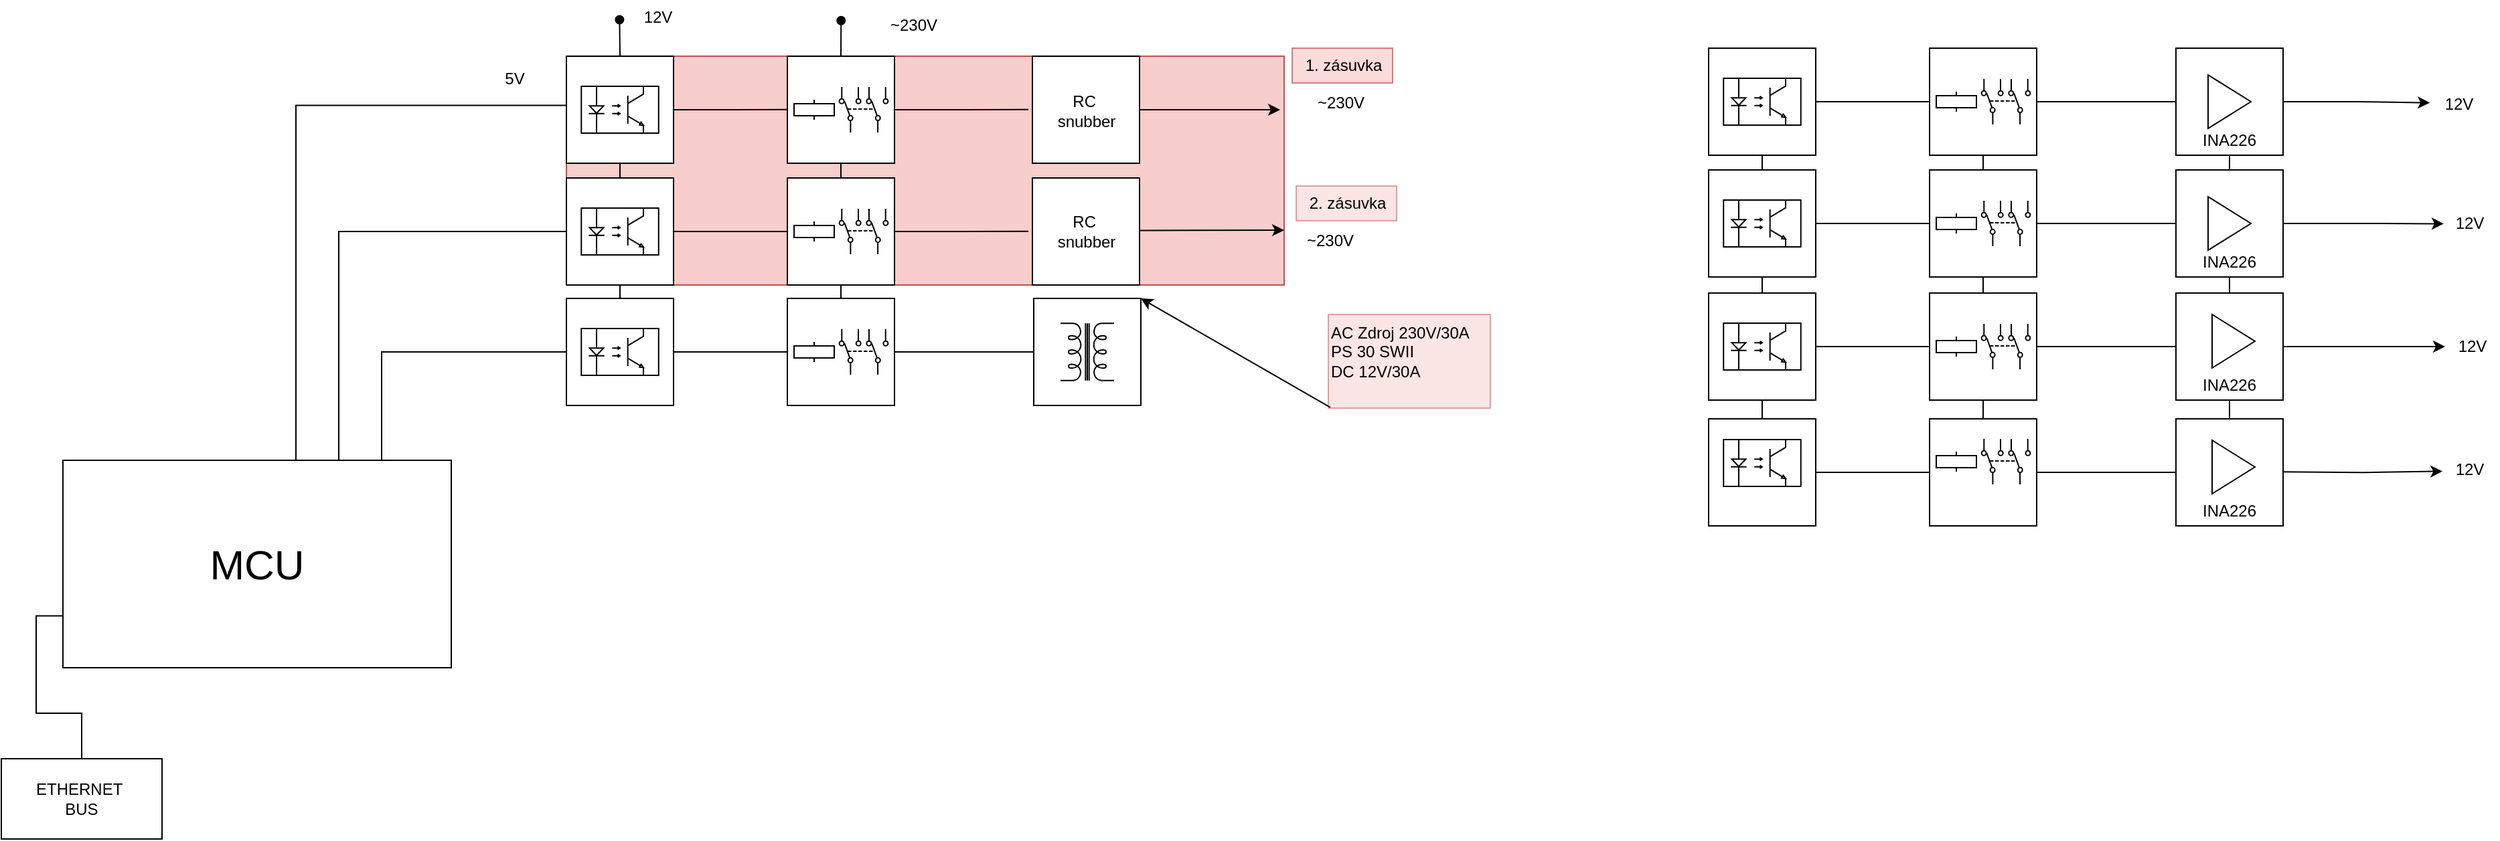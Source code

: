 <mxfile version="24.7.17">
  <diagram name="Page-1" id="7e0a89b8-554c-2b80-1dc8-d5c74ca68de4">
    <mxGraphModel dx="1257" dy="669" grid="0" gridSize="5" guides="1" tooltips="1" connect="1" arrows="0" fold="1" page="1" pageScale="1" pageWidth="1169" pageHeight="827" background="none" math="0" shadow="0">
      <root>
        <mxCell id="0" />
        <mxCell id="1" parent="0" />
        <mxCell id="zCNBRzlEJY0I-tMyIhnu-88" value="~230V" style="text;html=1;align=center;verticalAlign=middle;resizable=0;points=[];autosize=1;strokeColor=none;fillColor=none;" parent="1" vertex="1">
          <mxGeometry x="662" y="10" width="55" height="30" as="geometry" />
        </mxCell>
        <mxCell id="zCNBRzlEJY0I-tMyIhnu-90" value="~230V" style="text;html=1;align=center;verticalAlign=middle;resizable=0;points=[];autosize=1;strokeColor=none;fillColor=none;" parent="1" vertex="1">
          <mxGeometry x="981" y="68" width="55" height="30" as="geometry" />
        </mxCell>
        <mxCell id="zCNBRzlEJY0I-tMyIhnu-91" value="~230V" style="text;html=1;align=center;verticalAlign=middle;resizable=0;points=[];autosize=1;strokeColor=none;fillColor=none;" parent="1" vertex="1">
          <mxGeometry x="973.5" y="171" width="55" height="30" as="geometry" />
        </mxCell>
        <mxCell id="b3g8-nZqgv8whA5xBUex-9" value="ETHERNET&amp;nbsp;&lt;br&gt;BUS" style="rounded=0;whiteSpace=wrap;html=1;" parent="1" vertex="1">
          <mxGeometry x="9" y="573" width="120" height="60" as="geometry" />
        </mxCell>
        <mxCell id="b3g8-nZqgv8whA5xBUex-12" value="5V" style="text;html=1;align=center;verticalAlign=middle;resizable=0;points=[];autosize=1;strokeColor=none;fillColor=none;" parent="1" vertex="1">
          <mxGeometry x="374" y="50" width="35" height="30" as="geometry" />
        </mxCell>
        <mxCell id="EAk1uLRLOfNb_ForU7wT-3" value="1. zásuvka" style="text;html=1;align=center;verticalAlign=middle;resizable=0;points=[];autosize=1;strokeColor=#b85450;fillColor=#f8cecc;opacity=70;" parent="1" vertex="1">
          <mxGeometry x="973" y="42" width="75" height="26" as="geometry" />
        </mxCell>
        <mxCell id="EAk1uLRLOfNb_ForU7wT-15" value="2. zásuvka" style="text;html=1;align=center;verticalAlign=middle;resizable=0;points=[];autosize=1;strokeColor=#b85450;fillColor=#f8cecc;opacity=50;" parent="1" vertex="1">
          <mxGeometry x="976" y="145" width="75" height="26" as="geometry" />
        </mxCell>
        <mxCell id="EAk1uLRLOfNb_ForU7wT-84" value="AC Zdroj 230V/30A&lt;br&gt;PS 30 SWII&lt;br&gt;DC 12V&lt;span style=&quot;background-color: initial;&quot;&gt;/30A&lt;/span&gt;&lt;div&gt;&lt;div&gt;&lt;br&gt;&lt;/div&gt;&lt;/div&gt;" style="text;html=1;align=left;verticalAlign=middle;resizable=0;points=[];autosize=1;strokeColor=#b85450;fillColor=#f8cecc;opacity=50;" parent="1" vertex="1">
          <mxGeometry x="1000" y="241" width="121" height="70" as="geometry" />
        </mxCell>
        <mxCell id="EAk1uLRLOfNb_ForU7wT-87" value="" style="endArrow=classic;html=1;rounded=0;exitX=0.012;exitY=0.992;exitDx=0;exitDy=0;exitPerimeter=0;entryX=1;entryY=0;entryDx=0;entryDy=0;" parent="1" source="EAk1uLRLOfNb_ForU7wT-84" target="PkqFtLTbCZEIP-2vwFzs-451" edge="1">
          <mxGeometry width="50" height="50" relative="1" as="geometry">
            <mxPoint x="745" y="400" as="sourcePoint" />
            <mxPoint x="816" y="365" as="targetPoint" />
          </mxGeometry>
        </mxCell>
        <mxCell id="PkqFtLTbCZEIP-2vwFzs-173" value="" style="group" parent="1" vertex="1" connectable="0">
          <mxGeometry x="1449" y="319" width="80" height="80" as="geometry" />
        </mxCell>
        <mxCell id="PkqFtLTbCZEIP-2vwFzs-174" value="" style="whiteSpace=wrap;html=1;aspect=fixed;" parent="PkqFtLTbCZEIP-2vwFzs-173" vertex="1">
          <mxGeometry width="80" height="80" as="geometry" />
        </mxCell>
        <mxCell id="PkqFtLTbCZEIP-2vwFzs-175" value="" style="pointerEvents=1;verticalLabelPosition=bottom;shadow=0;dashed=0;align=center;html=1;verticalAlign=top;shape=mxgraph.electrical.electro-mechanical.dpdt3;elSwitchState=1;rotation=-90;" parent="PkqFtLTbCZEIP-2vwFzs-173" vertex="1">
          <mxGeometry x="40" y="13.83" width="34" height="36.34" as="geometry" />
        </mxCell>
        <mxCell id="PkqFtLTbCZEIP-2vwFzs-176" value="" style="pointerEvents=1;verticalLabelPosition=bottom;shadow=0;dashed=0;align=center;html=1;verticalAlign=top;shape=mxgraph.electrical.electro-mechanical.relay_coil;" parent="PkqFtLTbCZEIP-2vwFzs-173" vertex="1">
          <mxGeometry x="5" y="24.5" width="30" height="15" as="geometry" />
        </mxCell>
        <mxCell id="PkqFtLTbCZEIP-2vwFzs-356" style="edgeStyle=orthogonalEdgeStyle;rounded=0;orthogonalLoop=1;jettySize=auto;html=1;exitX=0.67;exitY=0;exitDx=0;exitDy=0;exitPerimeter=0;entryX=0;entryY=0.5;entryDx=0;entryDy=0;endArrow=none;endFill=0;" parent="1" source="PkqFtLTbCZEIP-2vwFzs-351" target="zCNBRzlEJY0I-tMyIhnu-33" edge="1">
          <mxGeometry relative="1" as="geometry">
            <Array as="points">
              <mxPoint x="261" y="350" />
              <mxPoint x="261" y="179" />
            </Array>
          </mxGeometry>
        </mxCell>
        <mxCell id="PkqFtLTbCZEIP-2vwFzs-359" style="edgeStyle=orthogonalEdgeStyle;rounded=0;orthogonalLoop=1;jettySize=auto;html=1;exitX=0.56;exitY=0;exitDx=0;exitDy=0;exitPerimeter=0;endArrow=none;endFill=0;entryX=-0.003;entryY=0.46;entryDx=0;entryDy=0;entryPerimeter=0;" parent="1" source="PkqFtLTbCZEIP-2vwFzs-351" target="zCNBRzlEJY0I-tMyIhnu-29" edge="1">
          <mxGeometry relative="1" as="geometry">
            <mxPoint x="470" y="95" as="targetPoint" />
            <Array as="points">
              <mxPoint x="229" y="85" />
            </Array>
          </mxGeometry>
        </mxCell>
        <mxCell id="PkqFtLTbCZEIP-2vwFzs-360" style="edgeStyle=orthogonalEdgeStyle;rounded=0;orthogonalLoop=1;jettySize=auto;html=1;exitX=0.78;exitY=0;exitDx=0;exitDy=0;exitPerimeter=0;entryX=0;entryY=0.5;entryDx=0;entryDy=0;endArrow=none;endFill=0;" parent="1" source="PkqFtLTbCZEIP-2vwFzs-351" target="PkqFtLTbCZEIP-2vwFzs-454" edge="1">
          <mxGeometry relative="1" as="geometry">
            <Array as="points">
              <mxPoint x="293" y="350" />
              <mxPoint x="293" y="269" />
            </Array>
          </mxGeometry>
        </mxCell>
        <mxCell id="PkqFtLTbCZEIP-2vwFzs-351" value="&lt;font style=&quot;font-size: 31px;&quot;&gt;MCU&lt;/font&gt;" style="rounded=0;whiteSpace=wrap;html=1;points=[[0,0,0,0,0],[0,0.25,0,0,0],[0,0.5,0,0,0],[0,0.75,0,0,0],[0,1,0,0,0],[0.11,0,0,0,0],[0.11,1,0,0,0],[0.22,0,0,0,0],[0.22,1,0,0,0],[0.33,0,0,0,0],[0.33,1,0,0,0],[0.44,0,0,0,0],[0.44,1,0,0,0],[0.56,0,0,0,0],[0.56,1,0,0,0],[0.67,0,0,0,0],[0.67,1,0,0,0],[0.78,0,0,0,0],[0.78,1,0,0,0],[0.89,0,0,0,0],[0.89,1,0,0,0],[1,0,0,0,0],[1,0.25,0,0,0],[1,0.5,0,0,0],[1,0.75,0,0,0],[1,1,0,0,0]];" parent="1" vertex="1">
          <mxGeometry x="55" y="350" width="290" height="155" as="geometry" />
        </mxCell>
        <mxCell id="PkqFtLTbCZEIP-2vwFzs-352" style="edgeStyle=orthogonalEdgeStyle;rounded=0;orthogonalLoop=1;jettySize=auto;html=1;exitX=0.5;exitY=0;exitDx=0;exitDy=0;entryX=0;entryY=0.75;entryDx=0;entryDy=0;entryPerimeter=0;endArrow=none;endFill=0;" parent="1" source="b3g8-nZqgv8whA5xBUex-9" target="PkqFtLTbCZEIP-2vwFzs-351" edge="1">
          <mxGeometry relative="1" as="geometry" />
        </mxCell>
        <mxCell id="PkqFtLTbCZEIP-2vwFzs-162" value="&lt;br&gt;&lt;br&gt;&lt;br&gt;&lt;br&gt;INA226" style="whiteSpace=wrap;html=1;aspect=fixed;" parent="1" vertex="1">
          <mxGeometry x="1633" y="319" width="80" height="80" as="geometry" />
        </mxCell>
        <mxCell id="PkqFtLTbCZEIP-2vwFzs-450" value="" style="group" parent="1" vertex="1" connectable="0">
          <mxGeometry x="780" y="229" width="80" height="80" as="geometry" />
        </mxCell>
        <mxCell id="PkqFtLTbCZEIP-2vwFzs-451" value="" style="whiteSpace=wrap;html=1;aspect=fixed;" parent="PkqFtLTbCZEIP-2vwFzs-450" vertex="1">
          <mxGeometry width="80" height="80" as="geometry" />
        </mxCell>
        <mxCell id="PkqFtLTbCZEIP-2vwFzs-452" value="" style="pointerEvents=1;verticalLabelPosition=bottom;shadow=0;dashed=0;align=center;html=1;verticalAlign=top;shape=mxgraph.electrical.inductors.transformer_2;rotation=-90;" parent="PkqFtLTbCZEIP-2vwFzs-450" vertex="1">
          <mxGeometry x="18.66" y="20" width="42.67" height="40" as="geometry" />
        </mxCell>
        <mxCell id="PkqFtLTbCZEIP-2vwFzs-453" value="" style="group" parent="1" vertex="1" connectable="0">
          <mxGeometry x="431" y="229" width="80" height="80" as="geometry" />
        </mxCell>
        <mxCell id="PkqFtLTbCZEIP-2vwFzs-454" value="" style="whiteSpace=wrap;html=1;aspect=fixed;" parent="PkqFtLTbCZEIP-2vwFzs-453" vertex="1">
          <mxGeometry width="80" height="80" as="geometry" />
        </mxCell>
        <mxCell id="PkqFtLTbCZEIP-2vwFzs-455" value="" style="verticalLabelPosition=bottom;shadow=0;dashed=0;align=center;html=1;verticalAlign=top;shape=mxgraph.electrical.opto_electronics.opto-coupler;" parent="PkqFtLTbCZEIP-2vwFzs-453" vertex="1">
          <mxGeometry x="11.13" y="22.5" width="57.75" height="35" as="geometry" />
        </mxCell>
        <mxCell id="PkqFtLTbCZEIP-2vwFzs-456" value="" style="group" parent="1" vertex="1" connectable="0">
          <mxGeometry x="596" y="229" width="80" height="80" as="geometry" />
        </mxCell>
        <mxCell id="PkqFtLTbCZEIP-2vwFzs-457" value="" style="whiteSpace=wrap;html=1;aspect=fixed;" parent="PkqFtLTbCZEIP-2vwFzs-456" vertex="1">
          <mxGeometry width="80" height="80" as="geometry" />
        </mxCell>
        <mxCell id="PkqFtLTbCZEIP-2vwFzs-458" value="" style="pointerEvents=1;verticalLabelPosition=bottom;shadow=0;dashed=0;align=center;html=1;verticalAlign=top;shape=mxgraph.electrical.electro-mechanical.dpdt3;elSwitchState=1;rotation=-90;" parent="PkqFtLTbCZEIP-2vwFzs-456" vertex="1">
          <mxGeometry x="40" y="21.83" width="34" height="36.34" as="geometry" />
        </mxCell>
        <mxCell id="PkqFtLTbCZEIP-2vwFzs-459" value="" style="pointerEvents=1;verticalLabelPosition=bottom;shadow=0;dashed=0;align=center;html=1;verticalAlign=top;shape=mxgraph.electrical.electro-mechanical.relay_coil;" parent="PkqFtLTbCZEIP-2vwFzs-456" vertex="1">
          <mxGeometry x="5" y="32.5" width="30" height="15" as="geometry" />
        </mxCell>
        <mxCell id="PkqFtLTbCZEIP-2vwFzs-460" style="edgeStyle=orthogonalEdgeStyle;rounded=0;orthogonalLoop=1;jettySize=auto;html=1;entryX=0;entryY=0.5;entryDx=0;entryDy=0;endArrow=none;endFill=0;" parent="1" source="PkqFtLTbCZEIP-2vwFzs-454" target="PkqFtLTbCZEIP-2vwFzs-457" edge="1">
          <mxGeometry relative="1" as="geometry" />
        </mxCell>
        <mxCell id="PkqFtLTbCZEIP-2vwFzs-461" style="edgeStyle=orthogonalEdgeStyle;rounded=0;orthogonalLoop=1;jettySize=auto;html=1;entryX=0;entryY=0.5;entryDx=0;entryDy=0;endArrow=none;endFill=0;" parent="1" source="PkqFtLTbCZEIP-2vwFzs-457" target="PkqFtLTbCZEIP-2vwFzs-451" edge="1">
          <mxGeometry relative="1" as="geometry" />
        </mxCell>
        <mxCell id="PkqFtLTbCZEIP-2vwFzs-462" value="" style="group" parent="1" vertex="1" connectable="0">
          <mxGeometry x="1284" y="42" width="100" height="80" as="geometry" />
        </mxCell>
        <mxCell id="PkqFtLTbCZEIP-2vwFzs-463" value="" style="whiteSpace=wrap;html=1;aspect=fixed;" parent="PkqFtLTbCZEIP-2vwFzs-462" vertex="1">
          <mxGeometry width="80" height="80" as="geometry" />
        </mxCell>
        <mxCell id="PkqFtLTbCZEIP-2vwFzs-464" value="" style="verticalLabelPosition=bottom;shadow=0;dashed=0;align=center;html=1;verticalAlign=top;shape=mxgraph.electrical.opto_electronics.opto-coupler;" parent="PkqFtLTbCZEIP-2vwFzs-462" vertex="1">
          <mxGeometry x="11.13" y="22.5" width="57.75" height="35" as="geometry" />
        </mxCell>
        <mxCell id="PkqFtLTbCZEIP-2vwFzs-466" value="" style="group" parent="1" vertex="1" connectable="0">
          <mxGeometry x="1449" y="133" width="80" height="80" as="geometry" />
        </mxCell>
        <mxCell id="PkqFtLTbCZEIP-2vwFzs-467" value="" style="whiteSpace=wrap;html=1;aspect=fixed;" parent="PkqFtLTbCZEIP-2vwFzs-466" vertex="1">
          <mxGeometry width="80" height="80" as="geometry" />
        </mxCell>
        <mxCell id="PkqFtLTbCZEIP-2vwFzs-468" value="" style="pointerEvents=1;verticalLabelPosition=bottom;shadow=0;dashed=0;align=center;html=1;verticalAlign=top;shape=mxgraph.electrical.electro-mechanical.dpdt3;elSwitchState=1;rotation=-90;" parent="PkqFtLTbCZEIP-2vwFzs-466" vertex="1">
          <mxGeometry x="40" y="21.83" width="34" height="36.34" as="geometry" />
        </mxCell>
        <mxCell id="PkqFtLTbCZEIP-2vwFzs-469" value="" style="pointerEvents=1;verticalLabelPosition=bottom;shadow=0;dashed=0;align=center;html=1;verticalAlign=top;shape=mxgraph.electrical.electro-mechanical.relay_coil;" parent="PkqFtLTbCZEIP-2vwFzs-466" vertex="1">
          <mxGeometry x="5" y="32.5" width="30" height="15" as="geometry" />
        </mxCell>
        <mxCell id="PkqFtLTbCZEIP-2vwFzs-470" value="" style="group" parent="1" vertex="1" connectable="0">
          <mxGeometry x="1284" y="133" width="100" height="80" as="geometry" />
        </mxCell>
        <mxCell id="PkqFtLTbCZEIP-2vwFzs-471" value="" style="whiteSpace=wrap;html=1;aspect=fixed;" parent="PkqFtLTbCZEIP-2vwFzs-470" vertex="1">
          <mxGeometry width="80" height="80" as="geometry" />
        </mxCell>
        <mxCell id="PkqFtLTbCZEIP-2vwFzs-472" value="" style="verticalLabelPosition=bottom;shadow=0;dashed=0;align=center;html=1;verticalAlign=top;shape=mxgraph.electrical.opto_electronics.opto-coupler;" parent="PkqFtLTbCZEIP-2vwFzs-470" vertex="1">
          <mxGeometry x="11.13" y="22.5" width="57.75" height="35" as="geometry" />
        </mxCell>
        <mxCell id="PkqFtLTbCZEIP-2vwFzs-473" style="edgeStyle=orthogonalEdgeStyle;rounded=0;orthogonalLoop=1;jettySize=auto;html=1;exitX=1;exitY=0.5;exitDx=0;exitDy=0;endArrow=none;endFill=0;entryX=0;entryY=0.5;entryDx=0;entryDy=0;" parent="1" source="PkqFtLTbCZEIP-2vwFzs-467" target="PkqFtLTbCZEIP-2vwFzs-499" edge="1">
          <mxGeometry relative="1" as="geometry">
            <mxPoint x="1595" y="216.857" as="targetPoint" />
          </mxGeometry>
        </mxCell>
        <mxCell id="PkqFtLTbCZEIP-2vwFzs-475" style="edgeStyle=orthogonalEdgeStyle;rounded=0;orthogonalLoop=1;jettySize=auto;html=1;exitX=0.5;exitY=1;exitDx=0;exitDy=0;entryX=0.5;entryY=0;entryDx=0;entryDy=0;endArrow=none;endFill=0;" parent="1" source="PkqFtLTbCZEIP-2vwFzs-510" target="PkqFtLTbCZEIP-2vwFzs-467" edge="1">
          <mxGeometry relative="1" as="geometry" />
        </mxCell>
        <mxCell id="PkqFtLTbCZEIP-2vwFzs-476" value="" style="group" parent="1" vertex="1" connectable="0">
          <mxGeometry x="1449" y="225" width="80" height="80" as="geometry" />
        </mxCell>
        <mxCell id="PkqFtLTbCZEIP-2vwFzs-478" value="" style="whiteSpace=wrap;html=1;aspect=fixed;" parent="PkqFtLTbCZEIP-2vwFzs-476" vertex="1">
          <mxGeometry width="80" height="80" as="geometry" />
        </mxCell>
        <mxCell id="PkqFtLTbCZEIP-2vwFzs-479" value="" style="pointerEvents=1;verticalLabelPosition=bottom;shadow=0;dashed=0;align=center;html=1;verticalAlign=top;shape=mxgraph.electrical.electro-mechanical.dpdt3;elSwitchState=1;rotation=-90;" parent="PkqFtLTbCZEIP-2vwFzs-476" vertex="1">
          <mxGeometry x="40" y="21.83" width="34" height="36.34" as="geometry" />
        </mxCell>
        <mxCell id="PkqFtLTbCZEIP-2vwFzs-480" value="" style="pointerEvents=1;verticalLabelPosition=bottom;shadow=0;dashed=0;align=center;html=1;verticalAlign=top;shape=mxgraph.electrical.electro-mechanical.relay_coil;" parent="PkqFtLTbCZEIP-2vwFzs-476" vertex="1">
          <mxGeometry x="5" y="32.5" width="30" height="15" as="geometry" />
        </mxCell>
        <mxCell id="PkqFtLTbCZEIP-2vwFzs-481" value="" style="group" parent="1" vertex="1" connectable="0">
          <mxGeometry x="1284" y="225" width="100" height="80" as="geometry" />
        </mxCell>
        <mxCell id="PkqFtLTbCZEIP-2vwFzs-482" value="" style="whiteSpace=wrap;html=1;aspect=fixed;" parent="PkqFtLTbCZEIP-2vwFzs-481" vertex="1">
          <mxGeometry width="80" height="80" as="geometry" />
        </mxCell>
        <mxCell id="PkqFtLTbCZEIP-2vwFzs-483" value="" style="verticalLabelPosition=bottom;shadow=0;dashed=0;align=center;html=1;verticalAlign=top;shape=mxgraph.electrical.opto_electronics.opto-coupler;" parent="PkqFtLTbCZEIP-2vwFzs-481" vertex="1">
          <mxGeometry x="11.13" y="22.5" width="57.75" height="35" as="geometry" />
        </mxCell>
        <mxCell id="PkqFtLTbCZEIP-2vwFzs-484" style="edgeStyle=orthogonalEdgeStyle;rounded=0;orthogonalLoop=1;jettySize=auto;html=1;exitX=1;exitY=0.5;exitDx=0;exitDy=0;endArrow=none;endFill=0;entryX=0;entryY=0.5;entryDx=0;entryDy=0;" parent="1" source="PkqFtLTbCZEIP-2vwFzs-174" target="PkqFtLTbCZEIP-2vwFzs-162" edge="1">
          <mxGeometry relative="1" as="geometry">
            <mxPoint x="1598" y="416" as="targetPoint" />
            <mxPoint x="1496" y="416" as="sourcePoint" />
          </mxGeometry>
        </mxCell>
        <mxCell id="PkqFtLTbCZEIP-2vwFzs-485" style="edgeStyle=orthogonalEdgeStyle;rounded=0;orthogonalLoop=1;jettySize=auto;html=1;exitX=0.5;exitY=1;exitDx=0;exitDy=0;endArrow=none;endFill=0;entryX=0.5;entryY=0;entryDx=0;entryDy=0;" parent="1" source="PkqFtLTbCZEIP-2vwFzs-478" target="PkqFtLTbCZEIP-2vwFzs-174" edge="1">
          <mxGeometry relative="1" as="geometry">
            <mxPoint x="1456" y="370" as="targetPoint" />
          </mxGeometry>
        </mxCell>
        <mxCell id="PkqFtLTbCZEIP-2vwFzs-486" style="edgeStyle=orthogonalEdgeStyle;rounded=0;orthogonalLoop=1;jettySize=auto;html=1;exitX=0.5;exitY=1;exitDx=0;exitDy=0;entryX=0.5;entryY=0;entryDx=0;entryDy=0;endArrow=none;endFill=0;" parent="1" source="PkqFtLTbCZEIP-2vwFzs-467" target="PkqFtLTbCZEIP-2vwFzs-478" edge="1">
          <mxGeometry relative="1" as="geometry" />
        </mxCell>
        <mxCell id="PkqFtLTbCZEIP-2vwFzs-487" style="edgeStyle=orthogonalEdgeStyle;rounded=0;orthogonalLoop=1;jettySize=auto;html=1;exitX=0.5;exitY=1;exitDx=0;exitDy=0;entryX=0.5;entryY=0;entryDx=0;entryDy=0;endArrow=none;endFill=0;" parent="1" source="PkqFtLTbCZEIP-2vwFzs-463" target="PkqFtLTbCZEIP-2vwFzs-471" edge="1">
          <mxGeometry relative="1" as="geometry">
            <mxPoint x="1326" y="182.412" as="targetPoint" />
          </mxGeometry>
        </mxCell>
        <mxCell id="PkqFtLTbCZEIP-2vwFzs-488" style="edgeStyle=orthogonalEdgeStyle;rounded=0;orthogonalLoop=1;jettySize=auto;html=1;exitX=0.5;exitY=1;exitDx=0;exitDy=0;entryX=0.5;entryY=0;entryDx=0;entryDy=0;endArrow=none;endFill=0;" parent="1" source="PkqFtLTbCZEIP-2vwFzs-471" target="PkqFtLTbCZEIP-2vwFzs-482" edge="1">
          <mxGeometry relative="1" as="geometry" />
        </mxCell>
        <mxCell id="PkqFtLTbCZEIP-2vwFzs-490" style="edgeStyle=orthogonalEdgeStyle;rounded=0;orthogonalLoop=1;jettySize=auto;html=1;exitX=1;exitY=0.5;exitDx=0;exitDy=0;entryX=0;entryY=0.5;entryDx=0;entryDy=0;endArrow=none;endFill=0;" parent="1" source="PkqFtLTbCZEIP-2vwFzs-463" target="PkqFtLTbCZEIP-2vwFzs-510" edge="1">
          <mxGeometry relative="1" as="geometry">
            <mxPoint x="1412.412" y="129.882" as="targetPoint" />
          </mxGeometry>
        </mxCell>
        <mxCell id="PkqFtLTbCZEIP-2vwFzs-491" value="12V" style="text;html=1;align=center;verticalAlign=middle;resizable=0;points=[];autosize=1;strokeColor=none;fillColor=none;" parent="1" vertex="1">
          <mxGeometry x="1824" y="69" width="40" height="30" as="geometry" />
        </mxCell>
        <mxCell id="PkqFtLTbCZEIP-2vwFzs-492" value="12V" style="text;html=1;align=center;verticalAlign=middle;resizable=0;points=[];autosize=1;strokeColor=none;fillColor=none;" parent="1" vertex="1">
          <mxGeometry x="1832" y="158" width="40" height="30" as="geometry" />
        </mxCell>
        <mxCell id="PkqFtLTbCZEIP-2vwFzs-493" style="edgeStyle=orthogonalEdgeStyle;rounded=0;orthogonalLoop=1;jettySize=auto;html=1;entryX=0.5;entryY=0;entryDx=0;entryDy=0;endArrow=none;endFill=0;" parent="1" source="PkqFtLTbCZEIP-2vwFzs-495" target="PkqFtLTbCZEIP-2vwFzs-499" edge="1">
          <mxGeometry relative="1" as="geometry" />
        </mxCell>
        <mxCell id="PkqFtLTbCZEIP-2vwFzs-494" value="" style="edgeStyle=orthogonalEdgeStyle;rounded=0;orthogonalLoop=1;jettySize=auto;html=1;exitX=1;exitY=0.5;exitDx=0;exitDy=0;entryX=-0.035;entryY=0.46;entryDx=0;entryDy=0;entryPerimeter=0;" parent="1" source="PkqFtLTbCZEIP-2vwFzs-495" target="PkqFtLTbCZEIP-2vwFzs-491" edge="1">
          <mxGeometry relative="1" as="geometry">
            <Array as="points" />
          </mxGeometry>
        </mxCell>
        <mxCell id="PkqFtLTbCZEIP-2vwFzs-495" value="&lt;br&gt;&lt;br&gt;&lt;br&gt;&lt;br&gt;INA226" style="whiteSpace=wrap;html=1;aspect=fixed;" parent="1" vertex="1">
          <mxGeometry x="1633" y="42" width="80" height="80" as="geometry" />
        </mxCell>
        <mxCell id="PkqFtLTbCZEIP-2vwFzs-496" value="" style="triangle;whiteSpace=wrap;html=1;" parent="1" vertex="1">
          <mxGeometry x="1657" y="62" width="32" height="40" as="geometry" />
        </mxCell>
        <mxCell id="PkqFtLTbCZEIP-2vwFzs-497" value="" style="edgeStyle=orthogonalEdgeStyle;rounded=0;orthogonalLoop=1;jettySize=auto;html=1;entryX=0.025;entryY=0.507;entryDx=0;entryDy=0;entryPerimeter=0;" parent="1" source="PkqFtLTbCZEIP-2vwFzs-499" target="PkqFtLTbCZEIP-2vwFzs-492" edge="1">
          <mxGeometry relative="1" as="geometry">
            <mxPoint x="1824.0" y="182" as="targetPoint" />
            <Array as="points" />
          </mxGeometry>
        </mxCell>
        <mxCell id="PkqFtLTbCZEIP-2vwFzs-498" style="edgeStyle=orthogonalEdgeStyle;rounded=0;orthogonalLoop=1;jettySize=auto;html=1;exitX=0.5;exitY=1;exitDx=0;exitDy=0;entryX=0.5;entryY=0;entryDx=0;entryDy=0;endArrow=none;endFill=0;" parent="1" source="PkqFtLTbCZEIP-2vwFzs-499" target="PkqFtLTbCZEIP-2vwFzs-505" edge="1">
          <mxGeometry relative="1" as="geometry" />
        </mxCell>
        <mxCell id="PkqFtLTbCZEIP-2vwFzs-499" value="&lt;br&gt;&lt;br&gt;&lt;br&gt;&lt;br&gt;INA226" style="whiteSpace=wrap;html=1;aspect=fixed;" parent="1" vertex="1">
          <mxGeometry x="1633" y="133" width="80" height="80" as="geometry" />
        </mxCell>
        <mxCell id="PkqFtLTbCZEIP-2vwFzs-500" value="" style="triangle;whiteSpace=wrap;html=1;" parent="1" vertex="1">
          <mxGeometry x="1657" y="153" width="32" height="40" as="geometry" />
        </mxCell>
        <mxCell id="PkqFtLTbCZEIP-2vwFzs-501" value="12V" style="text;html=1;align=center;verticalAlign=middle;resizable=0;points=[];autosize=1;strokeColor=none;fillColor=none;" parent="1" vertex="1">
          <mxGeometry x="1834" y="250" width="40" height="30" as="geometry" />
        </mxCell>
        <mxCell id="PkqFtLTbCZEIP-2vwFzs-502" value="12V" style="text;html=1;align=center;verticalAlign=middle;resizable=0;points=[];autosize=1;strokeColor=none;fillColor=none;" parent="1" vertex="1">
          <mxGeometry x="1832" y="342" width="40" height="30" as="geometry" />
        </mxCell>
        <mxCell id="PkqFtLTbCZEIP-2vwFzs-503" value="" style="edgeStyle=orthogonalEdgeStyle;rounded=0;orthogonalLoop=1;jettySize=auto;html=1;" parent="1" source="PkqFtLTbCZEIP-2vwFzs-505" target="PkqFtLTbCZEIP-2vwFzs-501" edge="1">
          <mxGeometry relative="1" as="geometry">
            <Array as="points">
              <mxPoint x="1786" y="265" />
              <mxPoint x="1786" y="265" />
            </Array>
          </mxGeometry>
        </mxCell>
        <mxCell id="PkqFtLTbCZEIP-2vwFzs-504" style="edgeStyle=orthogonalEdgeStyle;rounded=0;orthogonalLoop=1;jettySize=auto;html=1;exitX=0.5;exitY=1;exitDx=0;exitDy=0;entryX=0.5;entryY=0;entryDx=0;entryDy=0;endArrow=none;endFill=0;" parent="1" source="PkqFtLTbCZEIP-2vwFzs-505" edge="1">
          <mxGeometry relative="1" as="geometry" />
        </mxCell>
        <mxCell id="PkqFtLTbCZEIP-2vwFzs-518" style="edgeStyle=orthogonalEdgeStyle;rounded=0;orthogonalLoop=1;jettySize=auto;html=1;exitX=0.5;exitY=1;exitDx=0;exitDy=0;entryX=0.5;entryY=0;entryDx=0;entryDy=0;endArrow=none;endFill=0;" parent="1" source="PkqFtLTbCZEIP-2vwFzs-505" target="PkqFtLTbCZEIP-2vwFzs-162" edge="1">
          <mxGeometry relative="1" as="geometry" />
        </mxCell>
        <mxCell id="PkqFtLTbCZEIP-2vwFzs-505" value="&lt;br&gt;&lt;br&gt;&lt;br&gt;&lt;br&gt;INA226" style="whiteSpace=wrap;html=1;aspect=fixed;" parent="1" vertex="1">
          <mxGeometry x="1633" y="225" width="80" height="80" as="geometry" />
        </mxCell>
        <mxCell id="PkqFtLTbCZEIP-2vwFzs-506" value="" style="triangle;whiteSpace=wrap;html=1;" parent="1" vertex="1">
          <mxGeometry x="1660" y="241" width="32" height="40" as="geometry" />
        </mxCell>
        <mxCell id="PkqFtLTbCZEIP-2vwFzs-507" value="" style="edgeStyle=orthogonalEdgeStyle;rounded=0;orthogonalLoop=1;jettySize=auto;html=1;entryX=0.003;entryY=0.54;entryDx=0;entryDy=0;entryPerimeter=0;" parent="1" target="PkqFtLTbCZEIP-2vwFzs-502" edge="1">
          <mxGeometry relative="1" as="geometry">
            <mxPoint x="1817.0" y="358.63" as="targetPoint" />
            <mxPoint x="1713" y="358.63" as="sourcePoint" />
          </mxGeometry>
        </mxCell>
        <mxCell id="PkqFtLTbCZEIP-2vwFzs-508" value="" style="triangle;whiteSpace=wrap;html=1;" parent="1" vertex="1">
          <mxGeometry x="1660" y="335" width="32" height="40" as="geometry" />
        </mxCell>
        <mxCell id="PkqFtLTbCZEIP-2vwFzs-509" value="" style="group" parent="1" vertex="1" connectable="0">
          <mxGeometry x="1449" y="42" width="80" height="80" as="geometry" />
        </mxCell>
        <mxCell id="PkqFtLTbCZEIP-2vwFzs-510" value="" style="whiteSpace=wrap;html=1;aspect=fixed;" parent="PkqFtLTbCZEIP-2vwFzs-509" vertex="1">
          <mxGeometry width="80" height="80" as="geometry" />
        </mxCell>
        <mxCell id="PkqFtLTbCZEIP-2vwFzs-511" value="" style="pointerEvents=1;verticalLabelPosition=bottom;shadow=0;dashed=0;align=center;html=1;verticalAlign=top;shape=mxgraph.electrical.electro-mechanical.dpdt3;elSwitchState=1;rotation=-90;" parent="PkqFtLTbCZEIP-2vwFzs-509" vertex="1">
          <mxGeometry x="40" y="21.83" width="34" height="36.34" as="geometry" />
        </mxCell>
        <mxCell id="PkqFtLTbCZEIP-2vwFzs-512" value="" style="pointerEvents=1;verticalLabelPosition=bottom;shadow=0;dashed=0;align=center;html=1;verticalAlign=top;shape=mxgraph.electrical.electro-mechanical.relay_coil;" parent="PkqFtLTbCZEIP-2vwFzs-509" vertex="1">
          <mxGeometry x="5" y="32.5" width="30" height="15" as="geometry" />
        </mxCell>
        <mxCell id="PkqFtLTbCZEIP-2vwFzs-513" style="edgeStyle=orthogonalEdgeStyle;rounded=0;orthogonalLoop=1;jettySize=auto;html=1;exitX=1;exitY=0.5;exitDx=0;exitDy=0;entryX=0;entryY=0.5;entryDx=0;entryDy=0;endArrow=none;endFill=0;" parent="1" source="PkqFtLTbCZEIP-2vwFzs-510" target="PkqFtLTbCZEIP-2vwFzs-495" edge="1">
          <mxGeometry relative="1" as="geometry" />
        </mxCell>
        <mxCell id="PkqFtLTbCZEIP-2vwFzs-514" style="edgeStyle=orthogonalEdgeStyle;rounded=0;orthogonalLoop=1;jettySize=auto;html=1;exitX=1;exitY=0.5;exitDx=0;exitDy=0;entryX=0;entryY=0.5;entryDx=0;entryDy=0;endArrow=none;endFill=0;" parent="1" source="PkqFtLTbCZEIP-2vwFzs-471" target="PkqFtLTbCZEIP-2vwFzs-467" edge="1">
          <mxGeometry relative="1" as="geometry" />
        </mxCell>
        <mxCell id="PkqFtLTbCZEIP-2vwFzs-515" style="edgeStyle=orthogonalEdgeStyle;rounded=0;orthogonalLoop=1;jettySize=auto;html=1;exitX=1;exitY=0.5;exitDx=0;exitDy=0;entryX=0;entryY=0.5;entryDx=0;entryDy=0;endArrow=none;endFill=0;" parent="1" source="PkqFtLTbCZEIP-2vwFzs-482" target="PkqFtLTbCZEIP-2vwFzs-478" edge="1">
          <mxGeometry relative="1" as="geometry" />
        </mxCell>
        <mxCell id="PkqFtLTbCZEIP-2vwFzs-516" style="edgeStyle=orthogonalEdgeStyle;rounded=0;orthogonalLoop=1;jettySize=auto;html=1;exitX=1;exitY=0.5;exitDx=0;exitDy=0;entryX=0;entryY=0.5;entryDx=0;entryDy=0;endArrow=none;endFill=0;" parent="1" edge="1">
          <mxGeometry relative="1" as="geometry" />
        </mxCell>
        <mxCell id="PkqFtLTbCZEIP-2vwFzs-517" style="edgeStyle=orthogonalEdgeStyle;rounded=0;orthogonalLoop=1;jettySize=auto;html=1;exitX=0.5;exitY=1;exitDx=0;exitDy=0;entryX=0.5;entryY=0;entryDx=0;entryDy=0;endArrow=none;endFill=0;" parent="1" source="PkqFtLTbCZEIP-2vwFzs-482" target="PkqFtLTbCZEIP-2vwFzs-179" edge="1">
          <mxGeometry relative="1" as="geometry" />
        </mxCell>
        <mxCell id="PkqFtLTbCZEIP-2vwFzs-540" value="12&lt;span style=&quot;background-color: initial;&quot;&gt;V&lt;/span&gt;" style="text;html=1;align=center;verticalAlign=middle;resizable=0;points=[];autosize=1;strokeColor=none;fillColor=none;" parent="1" vertex="1">
          <mxGeometry x="479" y="6" width="39" height="26" as="geometry" />
        </mxCell>
        <mxCell id="PkqFtLTbCZEIP-2vwFzs-370" style="edgeStyle=orthogonalEdgeStyle;rounded=0;orthogonalLoop=1;jettySize=auto;html=1;exitX=1;exitY=0.5;exitDx=0;exitDy=0;entryX=0;entryY=0.5;entryDx=0;entryDy=0;endArrow=none;endFill=0;" parent="1" source="PkqFtLTbCZEIP-2vwFzs-179" target="PkqFtLTbCZEIP-2vwFzs-174" edge="1">
          <mxGeometry relative="1" as="geometry" />
        </mxCell>
        <mxCell id="PkqFtLTbCZEIP-2vwFzs-712" value="" style="group;fillColor=#f8cecc;strokeColor=#b85450;" parent="1" vertex="1" connectable="0">
          <mxGeometry x="431" y="48" width="536" height="171" as="geometry" />
        </mxCell>
        <mxCell id="PkqFtLTbCZEIP-2vwFzs-90" style="edgeStyle=orthogonalEdgeStyle;rounded=0;orthogonalLoop=1;jettySize=auto;html=1;entryX=0.5;entryY=1;entryDx=0;entryDy=0;endArrow=none;endFill=0;" parent="PkqFtLTbCZEIP-2vwFzs-712" source="zCNBRzlEJY0I-tMyIhnu-67" target="zCNBRzlEJY0I-tMyIhnu-2" edge="1">
          <mxGeometry relative="1" as="geometry" />
        </mxCell>
        <mxCell id="PkqFtLTbCZEIP-2vwFzs-708" value="" style="group" parent="PkqFtLTbCZEIP-2vwFzs-712" vertex="1" connectable="0">
          <mxGeometry width="533" height="80" as="geometry" />
        </mxCell>
        <mxCell id="zCNBRzlEJY0I-tMyIhnu-10" value="" style="group" parent="PkqFtLTbCZEIP-2vwFzs-708" vertex="1" connectable="0">
          <mxGeometry x="165" width="80" height="80" as="geometry" />
        </mxCell>
        <mxCell id="zCNBRzlEJY0I-tMyIhnu-58" style="edgeStyle=orthogonalEdgeStyle;rounded=0;orthogonalLoop=1;jettySize=auto;html=1;exitX=1;exitY=0.5;exitDx=0;exitDy=0;endArrow=none;endFill=0;" parent="zCNBRzlEJY0I-tMyIhnu-10" source="zCNBRzlEJY0I-tMyIhnu-2" edge="1">
          <mxGeometry relative="1" as="geometry">
            <mxPoint x="180" y="39.857" as="targetPoint" />
          </mxGeometry>
        </mxCell>
        <mxCell id="EAk1uLRLOfNb_ForU7wT-85" style="edgeStyle=orthogonalEdgeStyle;rounded=0;orthogonalLoop=1;jettySize=auto;html=1;exitX=0.5;exitY=0;exitDx=0;exitDy=0;endArrow=oval;endFill=1;" parent="zCNBRzlEJY0I-tMyIhnu-10" source="zCNBRzlEJY0I-tMyIhnu-2" edge="1">
          <mxGeometry relative="1" as="geometry">
            <mxPoint x="40.118" y="-26.647" as="targetPoint" />
          </mxGeometry>
        </mxCell>
        <mxCell id="zCNBRzlEJY0I-tMyIhnu-2" value="" style="whiteSpace=wrap;html=1;aspect=fixed;" parent="zCNBRzlEJY0I-tMyIhnu-10" vertex="1">
          <mxGeometry width="80" height="80" as="geometry" />
        </mxCell>
        <mxCell id="zCNBRzlEJY0I-tMyIhnu-7" value="" style="pointerEvents=1;verticalLabelPosition=bottom;shadow=0;dashed=0;align=center;html=1;verticalAlign=top;shape=mxgraph.electrical.electro-mechanical.dpdt3;elSwitchState=1;rotation=-90;" parent="zCNBRzlEJY0I-tMyIhnu-10" vertex="1">
          <mxGeometry x="40" y="21.83" width="34" height="36.34" as="geometry" />
        </mxCell>
        <mxCell id="zCNBRzlEJY0I-tMyIhnu-64" value="" style="pointerEvents=1;verticalLabelPosition=bottom;shadow=0;dashed=0;align=center;html=1;verticalAlign=top;shape=mxgraph.electrical.electro-mechanical.relay_coil;" parent="zCNBRzlEJY0I-tMyIhnu-10" vertex="1">
          <mxGeometry x="5" y="32.5" width="30" height="15" as="geometry" />
        </mxCell>
        <mxCell id="zCNBRzlEJY0I-tMyIhnu-31" value="" style="group" parent="PkqFtLTbCZEIP-2vwFzs-708" vertex="1" connectable="0">
          <mxGeometry width="100" height="80" as="geometry" />
        </mxCell>
        <mxCell id="zCNBRzlEJY0I-tMyIhnu-57" style="edgeStyle=orthogonalEdgeStyle;rounded=0;orthogonalLoop=1;jettySize=auto;html=1;exitX=1;exitY=0.5;exitDx=0;exitDy=0;endArrow=none;endFill=0;" parent="zCNBRzlEJY0I-tMyIhnu-31" source="zCNBRzlEJY0I-tMyIhnu-29" edge="1">
          <mxGeometry relative="1" as="geometry">
            <mxPoint x="165" y="39.857" as="targetPoint" />
          </mxGeometry>
        </mxCell>
        <mxCell id="mD_urczAhtKW738J0m4f-1" style="edgeStyle=orthogonalEdgeStyle;rounded=0;orthogonalLoop=1;jettySize=auto;html=1;exitX=0.5;exitY=0;exitDx=0;exitDy=0;endArrow=oval;endFill=1;" edge="1" parent="zCNBRzlEJY0I-tMyIhnu-31" source="zCNBRzlEJY0I-tMyIhnu-29">
          <mxGeometry relative="1" as="geometry">
            <mxPoint x="39.692" y="-27.231" as="targetPoint" />
          </mxGeometry>
        </mxCell>
        <mxCell id="zCNBRzlEJY0I-tMyIhnu-29" value="" style="whiteSpace=wrap;html=1;aspect=fixed;" parent="zCNBRzlEJY0I-tMyIhnu-31" vertex="1">
          <mxGeometry width="80" height="80" as="geometry" />
        </mxCell>
        <mxCell id="zCNBRzlEJY0I-tMyIhnu-30" value="" style="verticalLabelPosition=bottom;shadow=0;dashed=0;align=center;html=1;verticalAlign=top;shape=mxgraph.electrical.opto_electronics.opto-coupler;" parent="zCNBRzlEJY0I-tMyIhnu-31" vertex="1">
          <mxGeometry x="11.13" y="22.5" width="57.75" height="35" as="geometry" />
        </mxCell>
        <mxCell id="EAk1uLRLOfNb_ForU7wT-10" value="" style="rounded=0;orthogonalLoop=1;jettySize=auto;html=1;" parent="PkqFtLTbCZEIP-2vwFzs-708" source="EAk1uLRLOfNb_ForU7wT-4" edge="1">
          <mxGeometry relative="1" as="geometry">
            <mxPoint x="533" y="40" as="targetPoint" />
          </mxGeometry>
        </mxCell>
        <mxCell id="EAk1uLRLOfNb_ForU7wT-4" value="" style="whiteSpace=wrap;html=1;aspect=fixed;" parent="PkqFtLTbCZEIP-2vwFzs-708" vertex="1">
          <mxGeometry x="348" width="80" height="80" as="geometry" />
        </mxCell>
        <mxCell id="EAk1uLRLOfNb_ForU7wT-5" value="RC&amp;nbsp;&lt;br&gt;snubber" style="text;html=1;align=center;verticalAlign=middle;resizable=0;points=[];autosize=1;strokeColor=none;fillColor=none;" parent="PkqFtLTbCZEIP-2vwFzs-708" vertex="1">
          <mxGeometry x="357.5" y="20" width="61" height="41" as="geometry" />
        </mxCell>
        <mxCell id="PkqFtLTbCZEIP-2vwFzs-711" value="" style="group" parent="PkqFtLTbCZEIP-2vwFzs-712" vertex="1" connectable="0">
          <mxGeometry y="91" width="536" height="80" as="geometry" />
        </mxCell>
        <mxCell id="zCNBRzlEJY0I-tMyIhnu-56" style="edgeStyle=orthogonalEdgeStyle;rounded=0;orthogonalLoop=1;jettySize=auto;html=1;exitX=1;exitY=0.5;exitDx=0;exitDy=0;endArrow=none;endFill=0;" parent="PkqFtLTbCZEIP-2vwFzs-711" source="zCNBRzlEJY0I-tMyIhnu-33" edge="1">
          <mxGeometry relative="1" as="geometry">
            <mxPoint x="165" y="40" as="targetPoint" />
          </mxGeometry>
        </mxCell>
        <mxCell id="EAk1uLRLOfNb_ForU7wT-12" value="" style="whiteSpace=wrap;html=1;aspect=fixed;container=0;" parent="PkqFtLTbCZEIP-2vwFzs-711" vertex="1">
          <mxGeometry x="348" width="80" height="80" as="geometry" />
        </mxCell>
        <mxCell id="EAk1uLRLOfNb_ForU7wT-13" value="RC&amp;nbsp;&lt;br&gt;snubber" style="text;html=1;align=center;verticalAlign=middle;resizable=0;points=[];autosize=1;strokeColor=none;fillColor=none;container=0;" parent="PkqFtLTbCZEIP-2vwFzs-711" vertex="1">
          <mxGeometry x="357.5" y="19.5" width="61" height="41" as="geometry" />
        </mxCell>
        <mxCell id="EAk1uLRLOfNb_ForU7wT-14" value="" style="edgeStyle=orthogonalEdgeStyle;rounded=0;orthogonalLoop=1;jettySize=auto;html=1;exitX=1.007;exitY=0.49;exitDx=0;exitDy=0;exitPerimeter=0;" parent="PkqFtLTbCZEIP-2vwFzs-711" source="EAk1uLRLOfNb_ForU7wT-12" edge="1">
          <mxGeometry relative="1" as="geometry">
            <mxPoint x="432" y="39" as="sourcePoint" />
            <mxPoint x="536" y="39.0" as="targetPoint" />
            <Array as="points">
              <mxPoint x="432" y="39" />
            </Array>
          </mxGeometry>
        </mxCell>
        <mxCell id="zCNBRzlEJY0I-tMyIhnu-33" value="" style="whiteSpace=wrap;html=1;aspect=fixed;container=0;" parent="PkqFtLTbCZEIP-2vwFzs-711" vertex="1">
          <mxGeometry width="80" height="80" as="geometry" />
        </mxCell>
        <mxCell id="zCNBRzlEJY0I-tMyIhnu-34" value="" style="verticalLabelPosition=bottom;shadow=0;dashed=0;align=center;html=1;verticalAlign=top;shape=mxgraph.electrical.opto_electronics.opto-coupler;container=0;" parent="PkqFtLTbCZEIP-2vwFzs-711" vertex="1">
          <mxGeometry x="11.13" y="22.5" width="57.75" height="35" as="geometry" />
        </mxCell>
        <mxCell id="zCNBRzlEJY0I-tMyIhnu-66" style="edgeStyle=orthogonalEdgeStyle;rounded=0;orthogonalLoop=1;jettySize=auto;html=1;exitX=1;exitY=0.5;exitDx=0;exitDy=0;endArrow=none;endFill=0;" parent="PkqFtLTbCZEIP-2vwFzs-711" source="zCNBRzlEJY0I-tMyIhnu-67" edge="1">
          <mxGeometry relative="1" as="geometry">
            <mxPoint x="345" y="39.857" as="targetPoint" />
          </mxGeometry>
        </mxCell>
        <mxCell id="zCNBRzlEJY0I-tMyIhnu-67" value="" style="whiteSpace=wrap;html=1;aspect=fixed;container=0;" parent="PkqFtLTbCZEIP-2vwFzs-711" vertex="1">
          <mxGeometry x="165" width="80" height="80" as="geometry" />
        </mxCell>
        <mxCell id="zCNBRzlEJY0I-tMyIhnu-68" value="" style="pointerEvents=1;verticalLabelPosition=bottom;shadow=0;dashed=0;align=center;html=1;verticalAlign=top;shape=mxgraph.electrical.electro-mechanical.dpdt3;elSwitchState=1;rotation=-90;container=0;" parent="PkqFtLTbCZEIP-2vwFzs-711" vertex="1">
          <mxGeometry x="205" y="21.83" width="34" height="36.34" as="geometry" />
        </mxCell>
        <mxCell id="zCNBRzlEJY0I-tMyIhnu-69" value="" style="pointerEvents=1;verticalLabelPosition=bottom;shadow=0;dashed=0;align=center;html=1;verticalAlign=top;shape=mxgraph.electrical.electro-mechanical.relay_coil;container=0;" parent="PkqFtLTbCZEIP-2vwFzs-711" vertex="1">
          <mxGeometry x="170" y="32.5" width="30" height="15" as="geometry" />
        </mxCell>
        <mxCell id="mD_urczAhtKW738J0m4f-2" style="edgeStyle=orthogonalEdgeStyle;rounded=0;orthogonalLoop=1;jettySize=auto;html=1;exitX=0.5;exitY=1;exitDx=0;exitDy=0;entryX=0.5;entryY=0;entryDx=0;entryDy=0;endArrow=none;endFill=0;" edge="1" parent="PkqFtLTbCZEIP-2vwFzs-712" source="zCNBRzlEJY0I-tMyIhnu-29" target="zCNBRzlEJY0I-tMyIhnu-33">
          <mxGeometry relative="1" as="geometry" />
        </mxCell>
        <mxCell id="PkqFtLTbCZEIP-2vwFzs-477" style="edgeStyle=orthogonalEdgeStyle;rounded=0;orthogonalLoop=1;jettySize=auto;html=1;exitX=1;exitY=0.5;exitDx=0;exitDy=0;endArrow=none;endFill=0;entryX=0;entryY=0.5;entryDx=0;entryDy=0;" parent="1" source="PkqFtLTbCZEIP-2vwFzs-478" target="PkqFtLTbCZEIP-2vwFzs-505" edge="1">
          <mxGeometry relative="1" as="geometry">
            <mxPoint x="1629" y="264.857" as="targetPoint" />
          </mxGeometry>
        </mxCell>
        <mxCell id="PkqFtLTbCZEIP-2vwFzs-179" value="" style="whiteSpace=wrap;html=1;aspect=fixed;" parent="1" vertex="1">
          <mxGeometry x="1284" y="319" width="80" height="80" as="geometry" />
        </mxCell>
        <mxCell id="PkqFtLTbCZEIP-2vwFzs-180" value="" style="verticalLabelPosition=bottom;shadow=0;dashed=0;align=center;html=1;verticalAlign=top;shape=mxgraph.electrical.opto_electronics.opto-coupler;" parent="1" vertex="1">
          <mxGeometry x="1295.13" y="334.5" width="57.75" height="35" as="geometry" />
        </mxCell>
        <mxCell id="PkqFtLTbCZEIP-2vwFzs-718" style="edgeStyle=orthogonalEdgeStyle;rounded=0;orthogonalLoop=1;jettySize=auto;html=1;exitX=0.5;exitY=1;exitDx=0;exitDy=0;entryX=0.5;entryY=0;entryDx=0;entryDy=0;endArrow=none;endFill=0;" parent="1" source="zCNBRzlEJY0I-tMyIhnu-67" target="PkqFtLTbCZEIP-2vwFzs-457" edge="1">
          <mxGeometry relative="1" as="geometry" />
        </mxCell>
        <mxCell id="mD_urczAhtKW738J0m4f-3" style="edgeStyle=orthogonalEdgeStyle;rounded=0;orthogonalLoop=1;jettySize=auto;html=1;exitX=0.5;exitY=1;exitDx=0;exitDy=0;entryX=0.5;entryY=0;entryDx=0;entryDy=0;endArrow=none;endFill=0;" edge="1" parent="1" source="zCNBRzlEJY0I-tMyIhnu-33" target="PkqFtLTbCZEIP-2vwFzs-454">
          <mxGeometry relative="1" as="geometry" />
        </mxCell>
      </root>
    </mxGraphModel>
  </diagram>
</mxfile>
